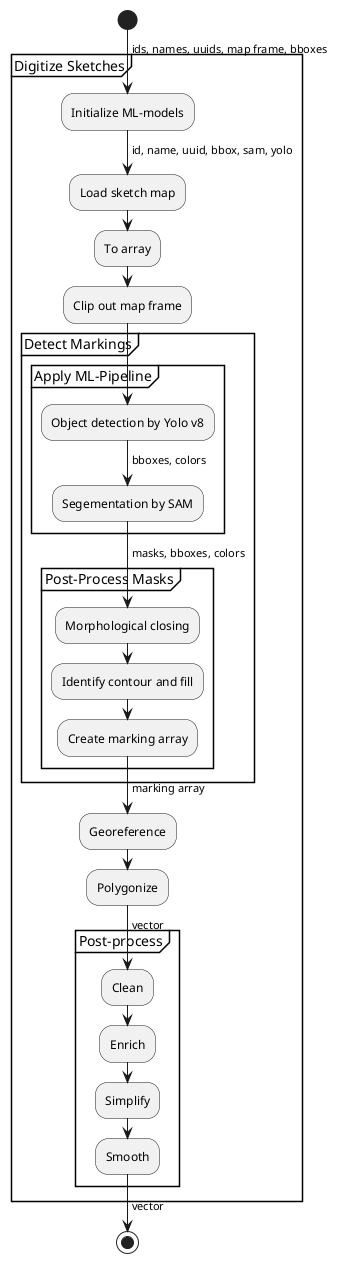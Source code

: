 @startuml
start
partition Digitize Sketches {
    -> ids, names, uuids, map frame, bboxes;
    :Initialize ML-models;
    -> id, name, uuid, bbox, sam, yolo;
    :Load sketch map;
    :To array;
    :Clip out map frame;
    group Detect Markings {
        group Apply ML-Pipeline {
          :Object detection by Yolo v8;
          -> bboxes, colors;
          :Segementation by SAM;
          -> masks, bboxes, colors;
        }
        group Post-Process Masks {
          :Morphological closing;
          :Identify contour and fill;
          :Create marking array;
        }
        -> marking array;
    }
    :Georeference;
    :Polygonize;
    -> vector;
    group Post-process {
      :Clean;
      :Enrich;
      :Simplify;
      :Smooth;
    }
    -> vector;
}
stop
@enduml
